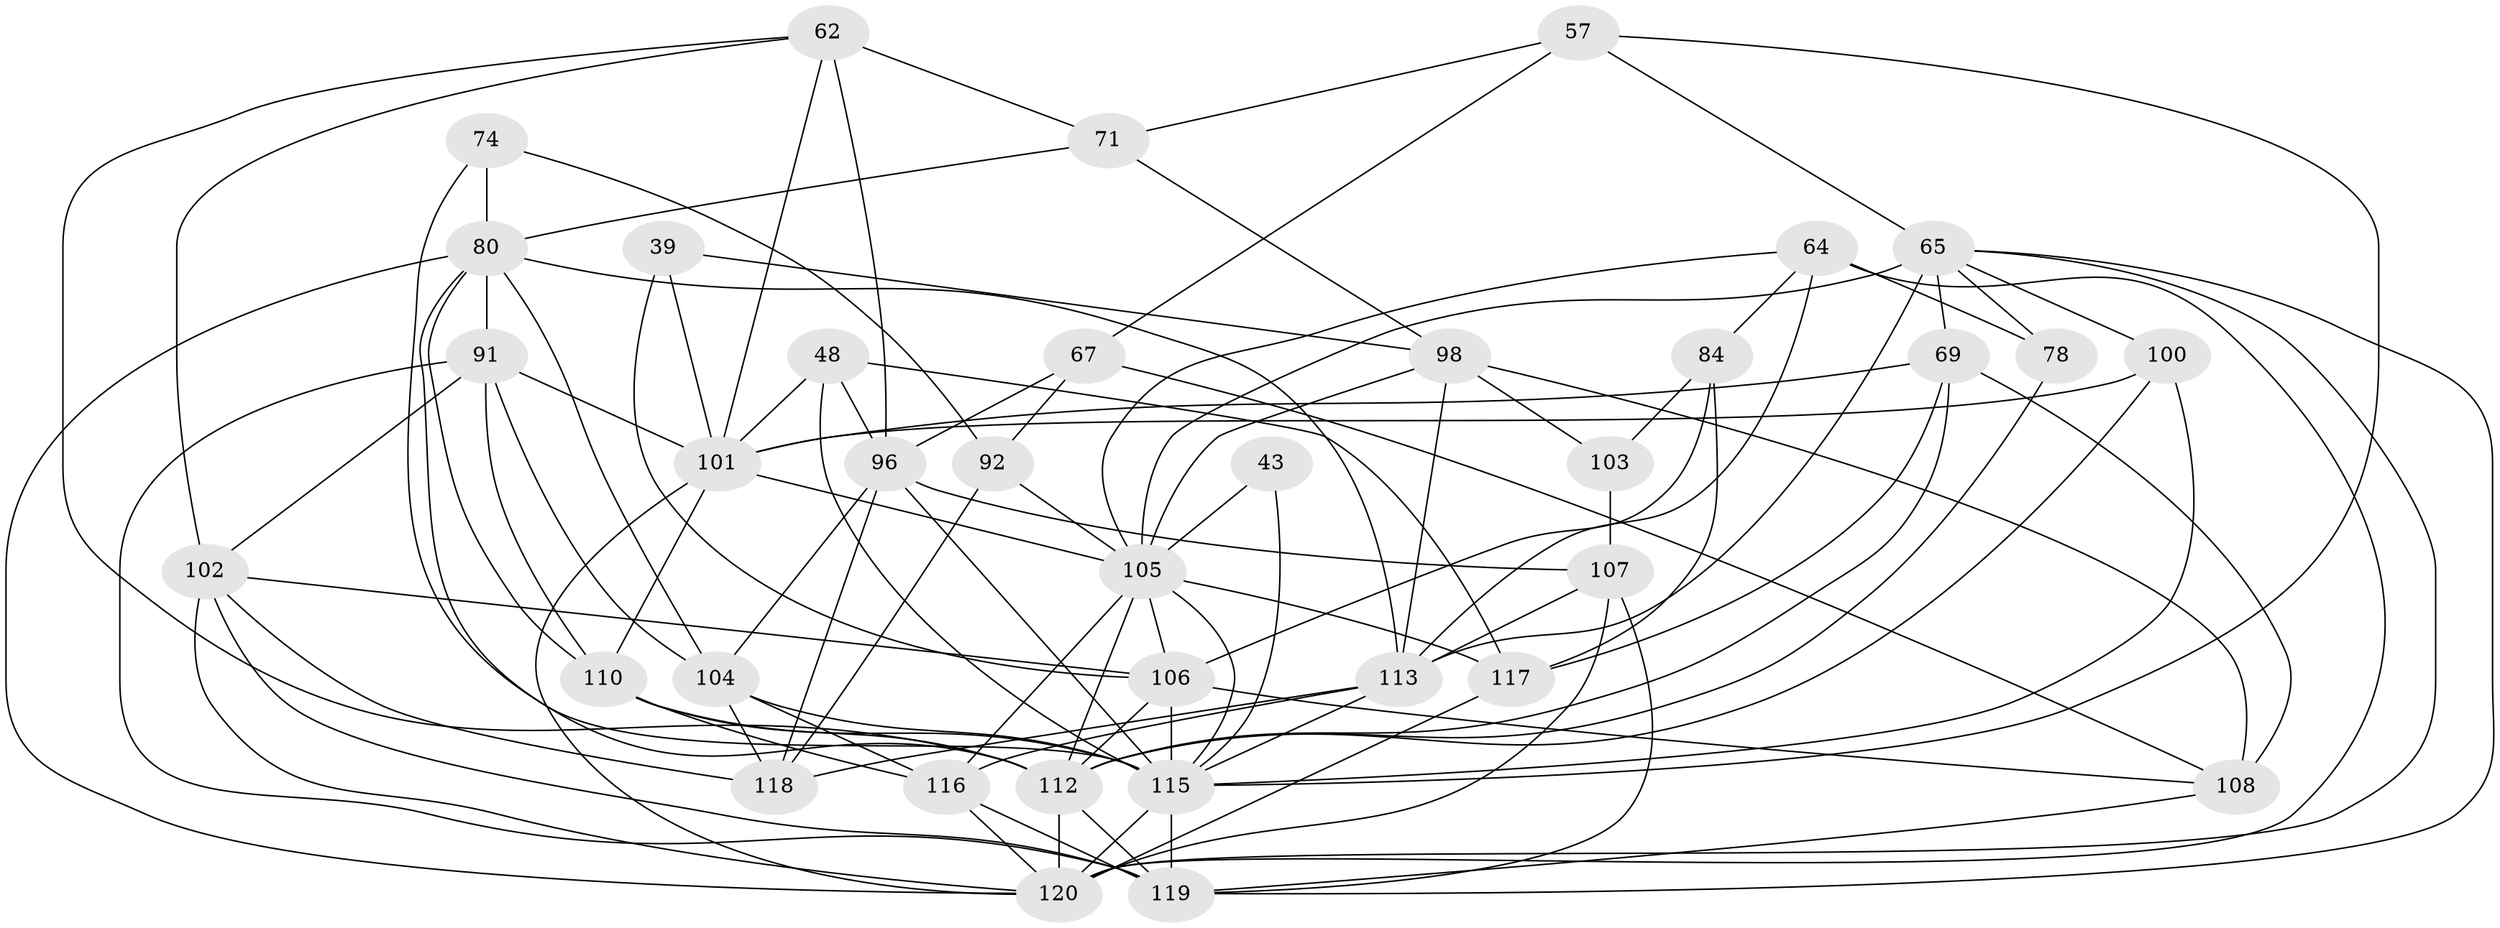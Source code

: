 // original degree distribution, {4: 1.0}
// Generated by graph-tools (version 1.1) at 2025/02/03/04/25 22:02:50]
// undirected, 36 vertices, 106 edges
graph export_dot {
graph [start="1"]
  node [color=gray90,style=filled];
  39;
  43;
  48;
  57 [super="+15"];
  62 [super="+47"];
  64 [super="+20"];
  65 [super="+8+32+46"];
  67 [super="+56"];
  69 [super="+68"];
  71;
  74 [super="+30"];
  78;
  80 [super="+27+42"];
  84;
  91 [super="+7+19+86"];
  92;
  96 [super="+16+18+61"];
  98 [super="+75+53"];
  100;
  101 [super="+45+41"];
  102 [super="+49"];
  103;
  104 [super="+6+58+59"];
  105 [super="+2+50+76"];
  106 [super="+25+66+28"];
  107 [super="+60+94"];
  108 [super="+73"];
  110 [super="+93"];
  112 [super="+4+44+77+87"];
  113 [super="+14+63+109"];
  115 [super="+114+97"];
  116 [super="+88+111"];
  117 [super="+82"];
  118 [super="+12"];
  119 [super="+99"];
  120 [super="+1+51+90"];
  39 -- 106;
  39 -- 101;
  39 -- 98 [weight=2];
  43 -- 105;
  43 -- 115 [weight=3];
  48 -- 96;
  48 -- 117;
  48 -- 101;
  48 -- 115;
  57 -- 65;
  57 -- 67 [weight=2];
  57 -- 71;
  57 -- 115 [weight=2];
  62 -- 71;
  62 -- 112;
  62 -- 96 [weight=2];
  62 -- 101;
  62 -- 102;
  64 -- 78 [weight=2];
  64 -- 84;
  64 -- 113;
  64 -- 105;
  64 -- 120;
  65 -- 100;
  65 -- 78;
  65 -- 69;
  65 -- 105;
  65 -- 119;
  65 -- 120;
  65 -- 113 [weight=3];
  67 -- 92;
  67 -- 96 [weight=2];
  67 -- 108;
  69 -- 117;
  69 -- 112;
  69 -- 108;
  69 -- 101 [weight=2];
  71 -- 80;
  71 -- 98;
  74 -- 92;
  74 -- 80 [weight=4];
  74 -- 115;
  78 -- 112;
  80 -- 91 [weight=3];
  80 -- 120 [weight=3];
  80 -- 112;
  80 -- 110;
  80 -- 113 [weight=2];
  80 -- 104;
  84 -- 106;
  84 -- 103;
  84 -- 117;
  91 -- 101 [weight=2];
  91 -- 119 [weight=2];
  91 -- 104;
  91 -- 102;
  91 -- 110;
  92 -- 118;
  92 -- 105;
  96 -- 107 [weight=2];
  96 -- 118;
  96 -- 115;
  96 -- 104;
  98 -- 113;
  98 -- 105 [weight=2];
  98 -- 103 [weight=2];
  98 -- 108 [weight=2];
  100 -- 101;
  100 -- 115;
  100 -- 112;
  101 -- 120 [weight=2];
  101 -- 105;
  101 -- 110;
  102 -- 118;
  102 -- 106;
  102 -- 120;
  102 -- 119;
  103 -- 107;
  104 -- 118 [weight=2];
  104 -- 115 [weight=3];
  104 -- 116 [weight=2];
  105 -- 115;
  105 -- 106 [weight=2];
  105 -- 116 [weight=2];
  105 -- 117 [weight=2];
  105 -- 112 [weight=2];
  106 -- 112;
  106 -- 115 [weight=3];
  106 -- 108;
  107 -- 120 [weight=3];
  107 -- 113;
  107 -- 119;
  108 -- 119;
  110 -- 115;
  110 -- 112 [weight=2];
  110 -- 116 [weight=2];
  112 -- 119;
  112 -- 120;
  113 -- 118;
  113 -- 115 [weight=3];
  113 -- 116 [weight=2];
  115 -- 120 [weight=3];
  115 -- 119 [weight=3];
  116 -- 119 [weight=2];
  116 -- 120 [weight=2];
  117 -- 120;
}
